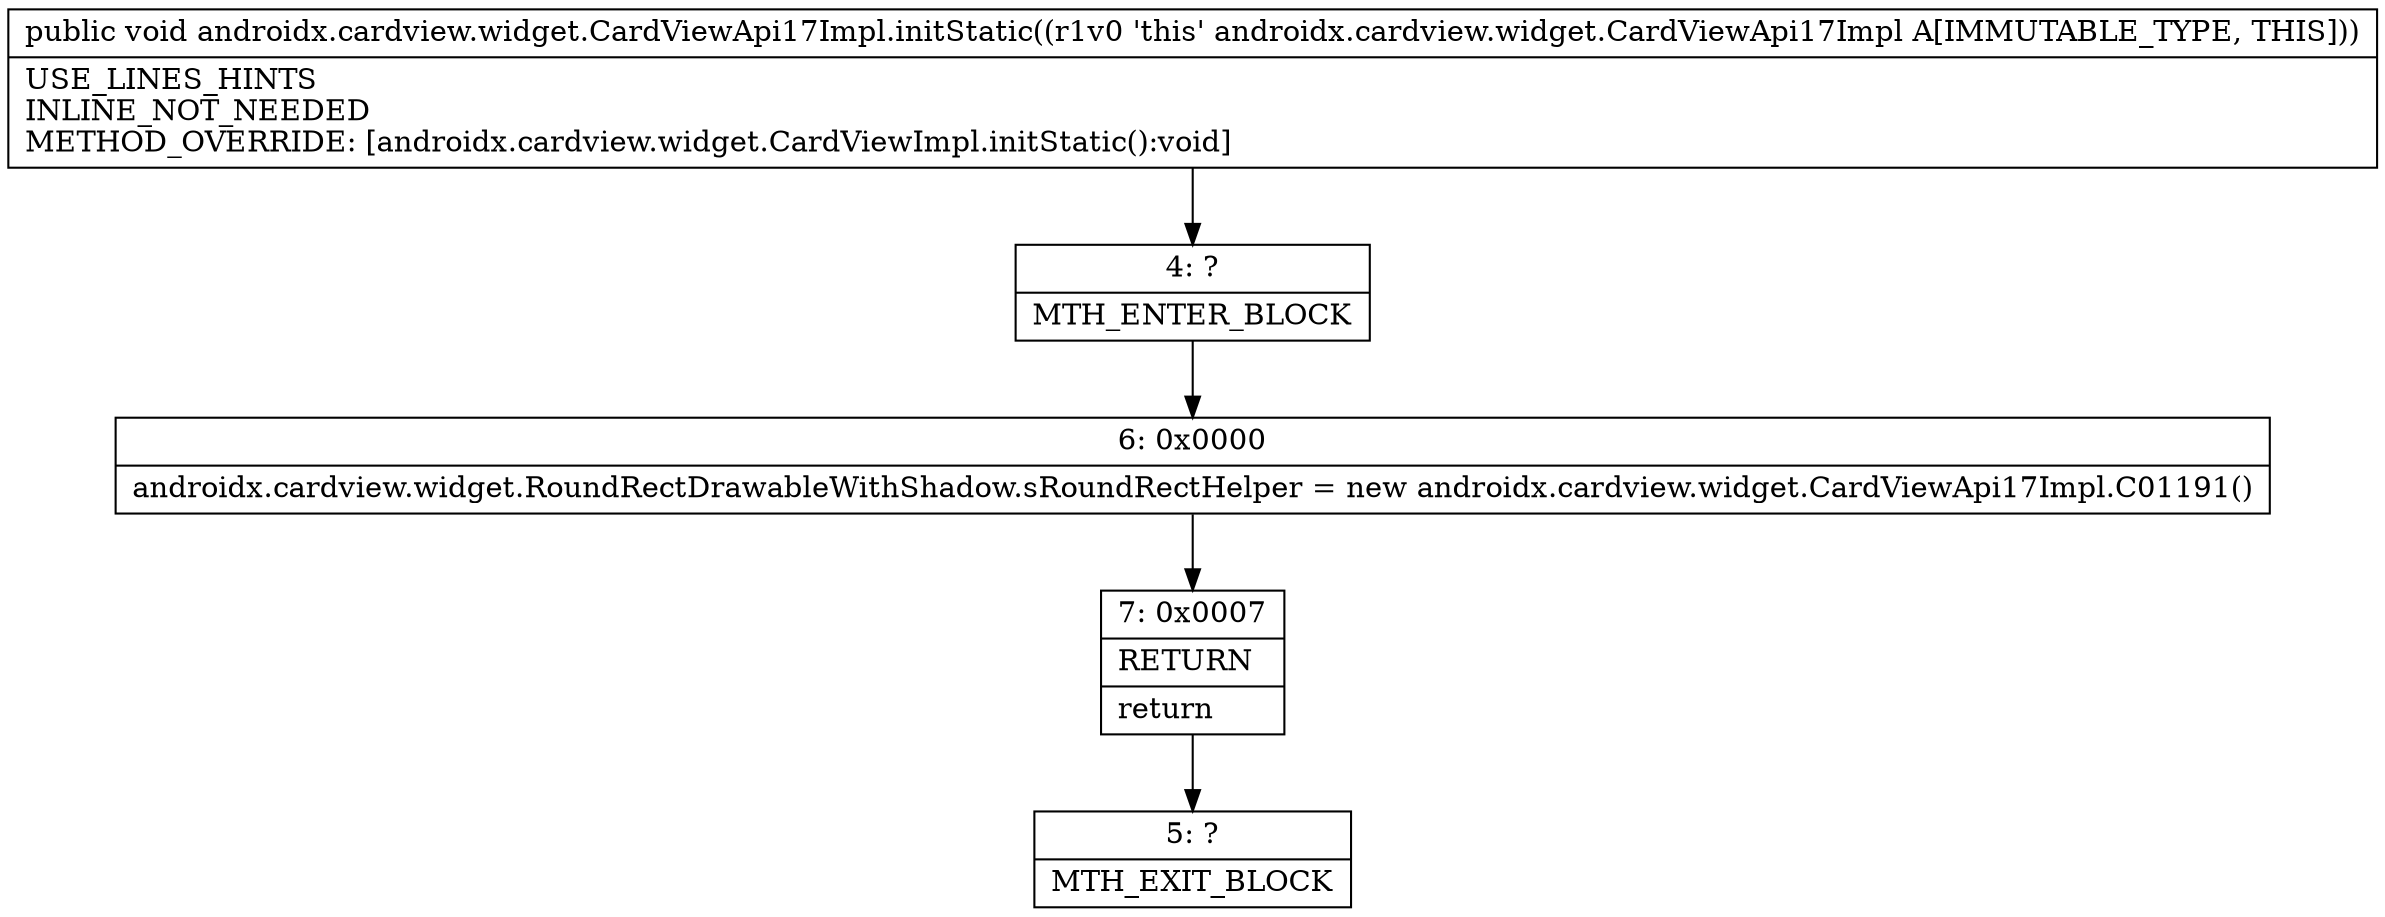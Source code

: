 digraph "CFG forandroidx.cardview.widget.CardViewApi17Impl.initStatic()V" {
Node_4 [shape=record,label="{4\:\ ?|MTH_ENTER_BLOCK\l}"];
Node_6 [shape=record,label="{6\:\ 0x0000|androidx.cardview.widget.RoundRectDrawableWithShadow.sRoundRectHelper = new androidx.cardview.widget.CardViewApi17Impl.C01191()\l}"];
Node_7 [shape=record,label="{7\:\ 0x0007|RETURN\l|return\l}"];
Node_5 [shape=record,label="{5\:\ ?|MTH_EXIT_BLOCK\l}"];
MethodNode[shape=record,label="{public void androidx.cardview.widget.CardViewApi17Impl.initStatic((r1v0 'this' androidx.cardview.widget.CardViewApi17Impl A[IMMUTABLE_TYPE, THIS]))  | USE_LINES_HINTS\lINLINE_NOT_NEEDED\lMETHOD_OVERRIDE: [androidx.cardview.widget.CardViewImpl.initStatic():void]\l}"];
MethodNode -> Node_4;Node_4 -> Node_6;
Node_6 -> Node_7;
Node_7 -> Node_5;
}

